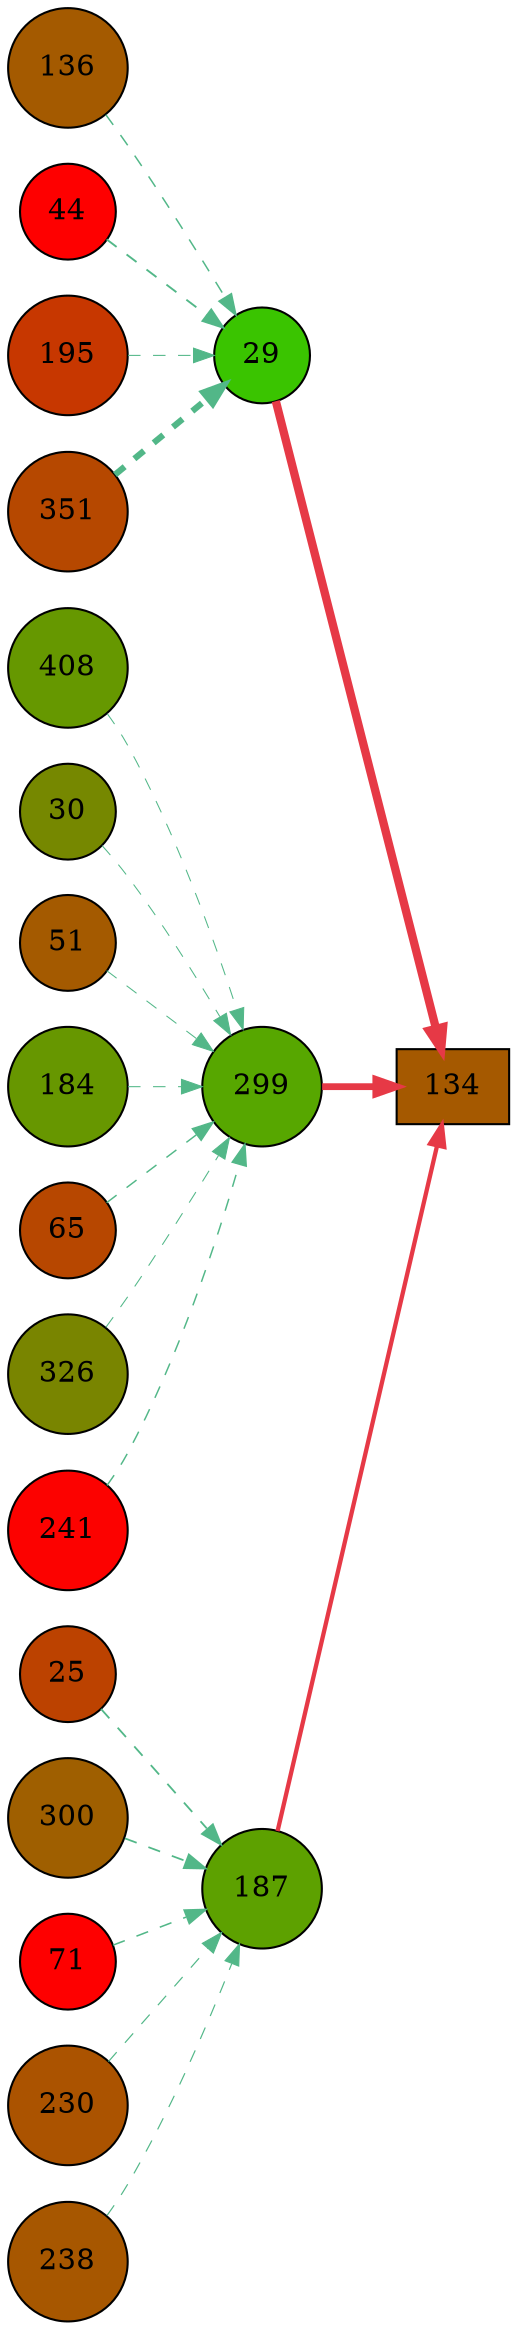 digraph G{
rankdir=LR;
134 [style=filled, shape=box, fillcolor="#a55900", label="134"];
136 [style=filled, shape=circle, fillcolor="#a45a00", label="136"];
408 [style=filled, shape=circle, fillcolor="#669800", label="408"];
25 [style=filled, shape=circle, fillcolor="#bc4200", label="25"];
29 [style=filled, shape=circle, fillcolor="#3ac400", label="29"];
30 [style=filled, shape=circle, fillcolor="#768800", label="30"];
299 [style=filled, shape=circle, fillcolor="#57a700", label="299"];
300 [style=filled, shape=circle, fillcolor="#9f5f00", label="300"];
44 [style=filled, shape=circle, fillcolor="#fe0000", label="44"];
51 [style=filled, shape=circle, fillcolor="#a45a00", label="51"];
184 [style=filled, shape=circle, fillcolor="#679700", label="184"];
187 [style=filled, shape=circle, fillcolor="#5da100", label="187"];
65 [style=filled, shape=circle, fillcolor="#b74700", label="65"];
195 [style=filled, shape=circle, fillcolor="#c73700", label="195"];
326 [style=filled, shape=circle, fillcolor="#798500", label="326"];
71 [style=filled, shape=circle, fillcolor="#fe0000", label="71"];
351 [style=filled, shape=circle, fillcolor="#b64800", label="351"];
230 [style=filled, shape=circle, fillcolor="#ab5300", label="230"];
238 [style=filled, shape=circle, fillcolor="#a75700", label="238"];
241 [style=filled, shape=circle, fillcolor="#fc0200", label="241"];
29 -> 134 [color="#e63946",penwidth=4.00];
299 -> 134 [color="#e63946",penwidth=3.25];
187 -> 134 [color="#e63946",penwidth=2.07];
25 -> 187 [color="#52b788",style=dashed,penwidth=0.87];
300 -> 187 [color="#52b788",style=dashed,penwidth=0.85];
71 -> 187 [color="#52b788",style=dashed,penwidth=0.75];
230 -> 187 [color="#52b788",style=dashed,penwidth=0.58];
238 -> 187 [color="#52b788",style=dashed,penwidth=0.57];
241 -> 299 [color="#52b788",style=dashed,penwidth=0.71];
65 -> 299 [color="#52b788",style=dashed,penwidth=0.70];
326 -> 299 [color="#52b788",style=dashed,penwidth=0.51];
51 -> 299 [color="#52b788",style=dashed,penwidth=0.50];
184 -> 299 [color="#52b788",style=dashed,penwidth=0.50];
408 -> 299 [color="#52b788",style=dashed,penwidth=0.50];
30 -> 299 [color="#52b788",style=dashed,penwidth=0.50];
351 -> 29 [color="#52b788",style=dashed,penwidth=3.00];
44 -> 29 [color="#52b788",style=dashed,penwidth=0.91];
136 -> 29 [color="#52b788",style=dashed,penwidth=0.72];
195 -> 29 [color="#52b788",style=dashed,penwidth=0.50];
}